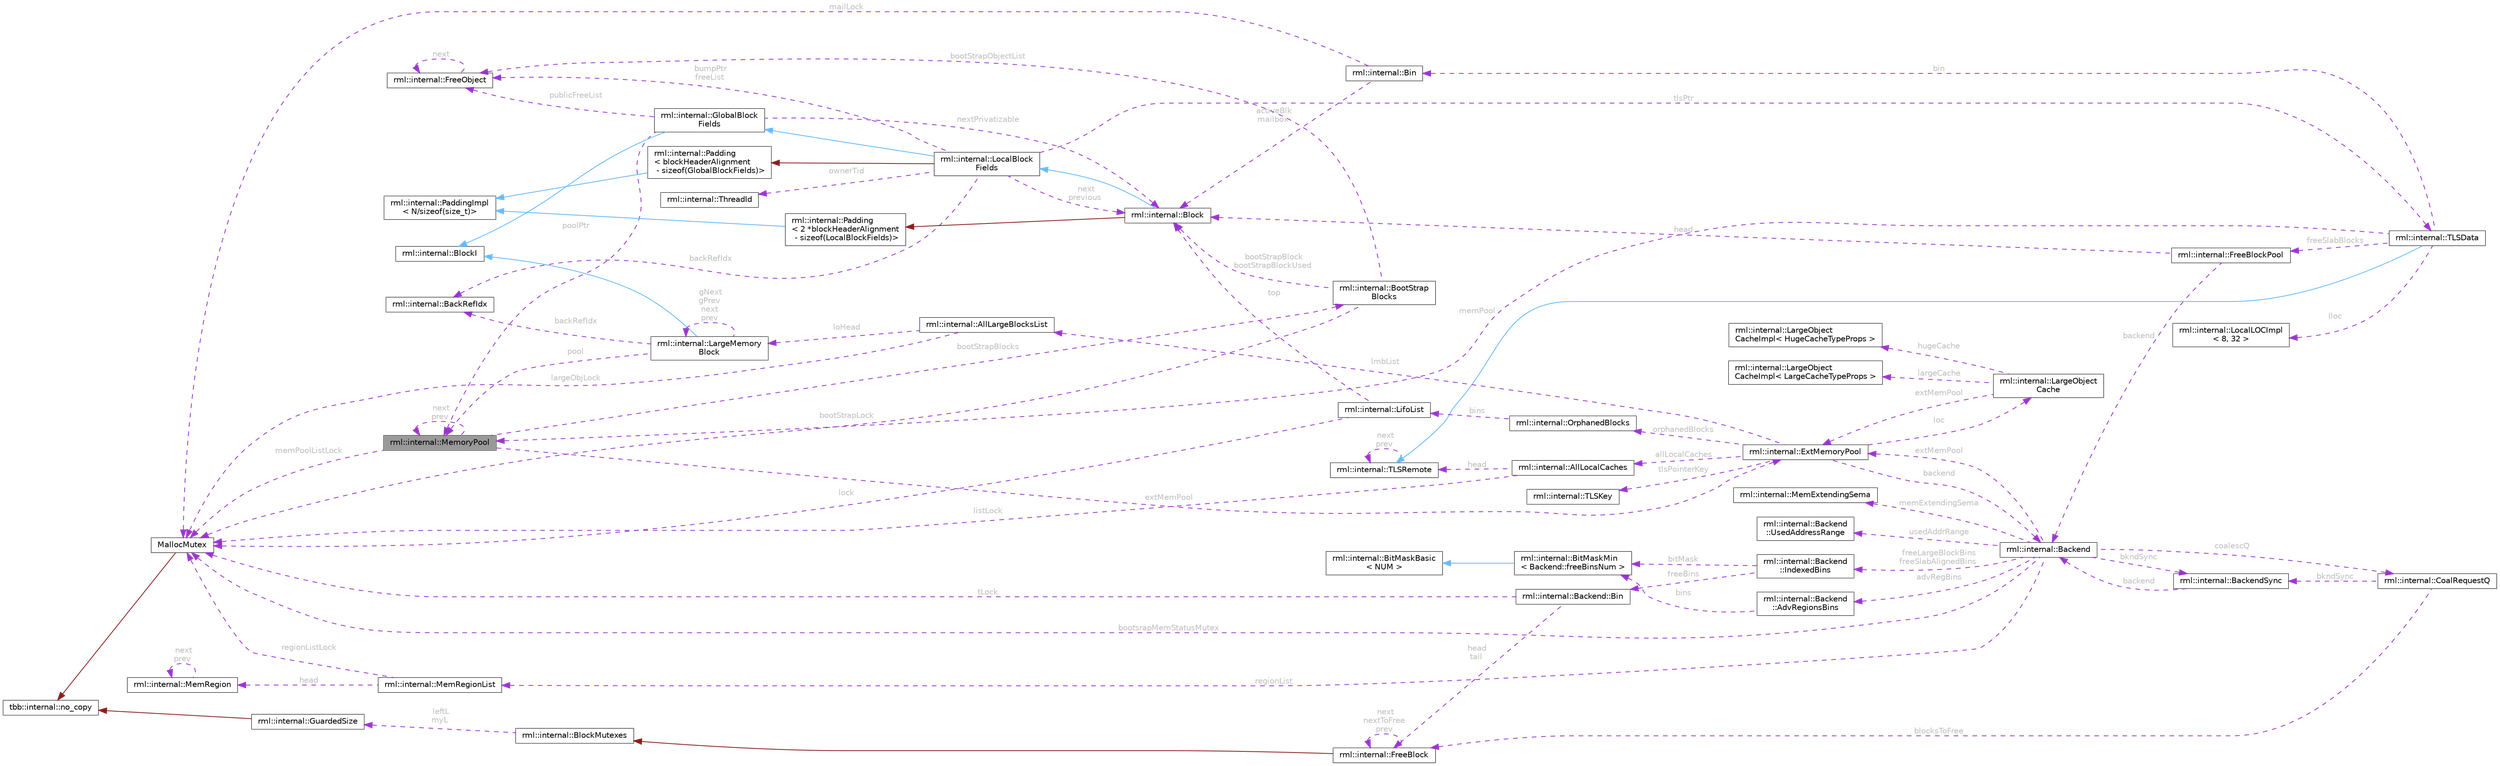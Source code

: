 digraph "rml::internal::MemoryPool"
{
 // LATEX_PDF_SIZE
  bgcolor="transparent";
  edge [fontname=Helvetica,fontsize=10,labelfontname=Helvetica,labelfontsize=10];
  node [fontname=Helvetica,fontsize=10,shape=box,height=0.2,width=0.4];
  rankdir="LR";
  Node1 [id="Node000001",label="rml::internal::MemoryPool",height=0.2,width=0.4,color="gray40", fillcolor="grey60", style="filled", fontcolor="black",tooltip=" "];
  Node2 -> Node1 [id="edge1_Node000001_Node000002",dir="back",color="darkorchid3",style="dashed",tooltip=" ",label=" memPoolListLock",fontcolor="grey" ];
  Node2 [id="Node000002",label="MallocMutex",height=0.2,width=0.4,color="gray40", fillcolor="white", style="filled",URL="$class_malloc_mutex.html",tooltip="Stripped down version of spin_mutex."];
  Node3 -> Node2 [id="edge2_Node000002_Node000003",dir="back",color="firebrick4",style="solid",tooltip=" "];
  Node3 [id="Node000003",label="tbb::internal::no_copy",height=0.2,width=0.4,color="gray40", fillcolor="white", style="filled",tooltip=" "];
  Node1 -> Node1 [id="edge3_Node000001_Node000001",dir="back",color="darkorchid3",style="dashed",tooltip=" ",label=" next\nprev",fontcolor="grey" ];
  Node4 -> Node1 [id="edge4_Node000001_Node000004",dir="back",color="darkorchid3",style="dashed",tooltip=" ",label=" extMemPool",fontcolor="grey" ];
  Node4 [id="Node000004",label="rml::internal::ExtMemoryPool",height=0.2,width=0.4,color="gray40", fillcolor="white", style="filled",URL="$structrml_1_1internal_1_1_ext_memory_pool.html",tooltip=" "];
  Node5 -> Node4 [id="edge5_Node000004_Node000005",dir="back",color="darkorchid3",style="dashed",tooltip=" ",label=" backend",fontcolor="grey" ];
  Node5 [id="Node000005",label="rml::internal::Backend",height=0.2,width=0.4,color="gray40", fillcolor="white", style="filled",URL="$classrml_1_1internal_1_1_backend.html",tooltip=" "];
  Node4 -> Node5 [id="edge6_Node000005_Node000004",dir="back",color="darkorchid3",style="dashed",tooltip=" ",label=" extMemPool",fontcolor="grey" ];
  Node6 -> Node5 [id="edge7_Node000005_Node000006",dir="back",color="darkorchid3",style="dashed",tooltip=" ",label=" regionList",fontcolor="grey" ];
  Node6 [id="Node000006",label="rml::internal::MemRegionList",height=0.2,width=0.4,color="gray40", fillcolor="white", style="filled",URL="$classrml_1_1internal_1_1_mem_region_list.html",tooltip=" "];
  Node2 -> Node6 [id="edge8_Node000006_Node000002",dir="back",color="darkorchid3",style="dashed",tooltip=" ",label=" regionListLock",fontcolor="grey" ];
  Node7 -> Node6 [id="edge9_Node000006_Node000007",dir="back",color="darkorchid3",style="dashed",tooltip=" ",label=" head",fontcolor="grey" ];
  Node7 [id="Node000007",label="rml::internal::MemRegion",height=0.2,width=0.4,color="gray40", fillcolor="white", style="filled",URL="$structrml_1_1internal_1_1_mem_region.html",tooltip=" "];
  Node7 -> Node7 [id="edge10_Node000007_Node000007",dir="back",color="darkorchid3",style="dashed",tooltip=" ",label=" next\nprev",fontcolor="grey" ];
  Node8 -> Node5 [id="edge11_Node000005_Node000008",dir="back",color="darkorchid3",style="dashed",tooltip=" ",label=" coalescQ",fontcolor="grey" ];
  Node8 [id="Node000008",label="rml::internal::CoalRequestQ",height=0.2,width=0.4,color="gray40", fillcolor="white", style="filled",URL="$classrml_1_1internal_1_1_coal_request_q.html",tooltip=" "];
  Node9 -> Node8 [id="edge12_Node000008_Node000009",dir="back",color="darkorchid3",style="dashed",tooltip=" ",label=" blocksToFree",fontcolor="grey" ];
  Node9 [id="Node000009",label="rml::internal::FreeBlock",height=0.2,width=0.4,color="gray40", fillcolor="white", style="filled",URL="$classrml_1_1internal_1_1_free_block.html",tooltip=" "];
  Node10 -> Node9 [id="edge13_Node000009_Node000010",dir="back",color="firebrick4",style="solid",tooltip=" "];
  Node10 [id="Node000010",label="rml::internal::BlockMutexes",height=0.2,width=0.4,color="gray40", fillcolor="white", style="filled",URL="$classrml_1_1internal_1_1_block_mutexes.html",tooltip=" "];
  Node11 -> Node10 [id="edge14_Node000010_Node000011",dir="back",color="darkorchid3",style="dashed",tooltip=" ",label=" leftL\nmyL",fontcolor="grey" ];
  Node11 [id="Node000011",label="rml::internal::GuardedSize",height=0.2,width=0.4,color="gray40", fillcolor="white", style="filled",URL="$classrml_1_1internal_1_1_guarded_size.html",tooltip=" "];
  Node3 -> Node11 [id="edge15_Node000011_Node000003",dir="back",color="firebrick4",style="solid",tooltip=" "];
  Node9 -> Node9 [id="edge16_Node000009_Node000009",dir="back",color="darkorchid3",style="dashed",tooltip=" ",label=" next\nnextToFree\nprev",fontcolor="grey" ];
  Node12 -> Node8 [id="edge17_Node000008_Node000012",dir="back",color="darkorchid3",style="dashed",tooltip=" ",label=" bkndSync",fontcolor="grey" ];
  Node12 [id="Node000012",label="rml::internal::BackendSync",height=0.2,width=0.4,color="gray40", fillcolor="white", style="filled",URL="$classrml_1_1internal_1_1_backend_sync.html",tooltip=" "];
  Node5 -> Node12 [id="edge18_Node000012_Node000005",dir="back",color="darkorchid3",style="dashed",tooltip=" ",label=" backend",fontcolor="grey" ];
  Node12 -> Node5 [id="edge19_Node000005_Node000012",dir="back",color="darkorchid3",style="dashed",tooltip=" ",label=" bkndSync",fontcolor="grey" ];
  Node13 -> Node5 [id="edge20_Node000005_Node000013",dir="back",color="darkorchid3",style="dashed",tooltip=" ",label=" memExtendingSema",fontcolor="grey" ];
  Node13 [id="Node000013",label="rml::internal::MemExtendingSema",height=0.2,width=0.4,color="gray40", fillcolor="white", style="filled",URL="$classrml_1_1internal_1_1_mem_extending_sema.html",tooltip=" "];
  Node14 -> Node5 [id="edge21_Node000005_Node000014",dir="back",color="darkorchid3",style="dashed",tooltip=" ",label=" usedAddrRange",fontcolor="grey" ];
  Node14 [id="Node000014",label="rml::internal::Backend\l::UsedAddressRange",height=0.2,width=0.4,color="gray40", fillcolor="white", style="filled",URL="$classrml_1_1internal_1_1_backend_1_1_used_address_range.html",tooltip=" "];
  Node2 -> Node5 [id="edge22_Node000005_Node000002",dir="back",color="darkorchid3",style="dashed",tooltip=" ",label=" bootsrapMemStatusMutex",fontcolor="grey" ];
  Node15 -> Node5 [id="edge23_Node000005_Node000015",dir="back",color="darkorchid3",style="dashed",tooltip=" ",label=" advRegBins",fontcolor="grey" ];
  Node15 [id="Node000015",label="rml::internal::Backend\l::AdvRegionsBins",height=0.2,width=0.4,color="gray40", fillcolor="white", style="filled",URL="$classrml_1_1internal_1_1_backend_1_1_adv_regions_bins.html",tooltip=" "];
  Node16 -> Node15 [id="edge24_Node000015_Node000016",dir="back",color="darkorchid3",style="dashed",tooltip=" ",label=" bins",fontcolor="grey" ];
  Node16 [id="Node000016",label="rml::internal::BitMaskMin\l\< Backend::freeBinsNum \>",height=0.2,width=0.4,color="gray40", fillcolor="white", style="filled",URL="$classrml_1_1internal_1_1_bit_mask_min.html",tooltip=" "];
  Node17 -> Node16 [id="edge25_Node000016_Node000017",dir="back",color="steelblue1",style="solid",tooltip=" "];
  Node17 [id="Node000017",label="rml::internal::BitMaskBasic\l\< NUM \>",height=0.2,width=0.4,color="gray40", fillcolor="white", style="filled",URL="$classrml_1_1internal_1_1_bit_mask_basic.html",tooltip=" "];
  Node18 -> Node5 [id="edge26_Node000005_Node000018",dir="back",color="darkorchid3",style="dashed",tooltip=" ",label=" freeLargeBlockBins\nfreeSlabAlignedBins",fontcolor="grey" ];
  Node18 [id="Node000018",label="rml::internal::Backend\l::IndexedBins",height=0.2,width=0.4,color="gray40", fillcolor="white", style="filled",URL="$classrml_1_1internal_1_1_backend_1_1_indexed_bins.html",tooltip=" "];
  Node16 -> Node18 [id="edge27_Node000018_Node000016",dir="back",color="darkorchid3",style="dashed",tooltip=" ",label=" bitMask",fontcolor="grey" ];
  Node19 -> Node18 [id="edge28_Node000018_Node000019",dir="back",color="darkorchid3",style="dashed",tooltip=" ",label=" freeBins",fontcolor="grey" ];
  Node19 [id="Node000019",label="rml::internal::Backend::Bin",height=0.2,width=0.4,color="gray40", fillcolor="white", style="filled",URL="$structrml_1_1internal_1_1_backend_1_1_bin.html",tooltip=" "];
  Node9 -> Node19 [id="edge29_Node000019_Node000009",dir="back",color="darkorchid3",style="dashed",tooltip=" ",label=" head\ntail",fontcolor="grey" ];
  Node2 -> Node19 [id="edge30_Node000019_Node000002",dir="back",color="darkorchid3",style="dashed",tooltip=" ",label=" tLock",fontcolor="grey" ];
  Node20 -> Node4 [id="edge31_Node000004_Node000020",dir="back",color="darkorchid3",style="dashed",tooltip=" ",label=" loc",fontcolor="grey" ];
  Node20 [id="Node000020",label="rml::internal::LargeObject\lCache",height=0.2,width=0.4,color="gray40", fillcolor="white", style="filled",URL="$classrml_1_1internal_1_1_large_object_cache.html",tooltip=" "];
  Node21 -> Node20 [id="edge32_Node000020_Node000021",dir="back",color="darkorchid3",style="dashed",tooltip=" ",label=" hugeCache",fontcolor="grey" ];
  Node21 [id="Node000021",label="rml::internal::LargeObject\lCacheImpl\< HugeCacheTypeProps \>",height=0.2,width=0.4,color="gray40", fillcolor="white", style="filled",URL="$classrml_1_1internal_1_1_large_object_cache_impl.html",tooltip=" "];
  Node22 -> Node20 [id="edge33_Node000020_Node000022",dir="back",color="darkorchid3",style="dashed",tooltip=" ",label=" largeCache",fontcolor="grey" ];
  Node22 [id="Node000022",label="rml::internal::LargeObject\lCacheImpl\< LargeCacheTypeProps \>",height=0.2,width=0.4,color="gray40", fillcolor="white", style="filled",URL="$classrml_1_1internal_1_1_large_object_cache_impl.html",tooltip=" "];
  Node4 -> Node20 [id="edge34_Node000020_Node000004",dir="back",color="darkorchid3",style="dashed",tooltip=" ",label=" extMemPool",fontcolor="grey" ];
  Node23 -> Node4 [id="edge35_Node000004_Node000023",dir="back",color="darkorchid3",style="dashed",tooltip=" ",label=" allLocalCaches",fontcolor="grey" ];
  Node23 [id="Node000023",label="rml::internal::AllLocalCaches",height=0.2,width=0.4,color="gray40", fillcolor="white", style="filled",URL="$classrml_1_1internal_1_1_all_local_caches.html",tooltip=" "];
  Node24 -> Node23 [id="edge36_Node000023_Node000024",dir="back",color="darkorchid3",style="dashed",tooltip=" ",label=" head",fontcolor="grey" ];
  Node24 [id="Node000024",label="rml::internal::TLSRemote",height=0.2,width=0.4,color="gray40", fillcolor="white", style="filled",URL="$structrml_1_1internal_1_1_t_l_s_remote.html",tooltip=" "];
  Node24 -> Node24 [id="edge37_Node000024_Node000024",dir="back",color="darkorchid3",style="dashed",tooltip=" ",label=" next\nprev",fontcolor="grey" ];
  Node2 -> Node23 [id="edge38_Node000023_Node000002",dir="back",color="darkorchid3",style="dashed",tooltip=" ",label=" listLock",fontcolor="grey" ];
  Node25 -> Node4 [id="edge39_Node000004_Node000025",dir="back",color="darkorchid3",style="dashed",tooltip=" ",label=" orphanedBlocks",fontcolor="grey" ];
  Node25 [id="Node000025",label="rml::internal::OrphanedBlocks",height=0.2,width=0.4,color="gray40", fillcolor="white", style="filled",URL="$classrml_1_1internal_1_1_orphaned_blocks.html",tooltip=" "];
  Node26 -> Node25 [id="edge40_Node000025_Node000026",dir="back",color="darkorchid3",style="dashed",tooltip=" ",label=" bins",fontcolor="grey" ];
  Node26 [id="Node000026",label="rml::internal::LifoList",height=0.2,width=0.4,color="gray40", fillcolor="white", style="filled",URL="$classrml_1_1internal_1_1_lifo_list.html",tooltip=" "];
  Node27 -> Node26 [id="edge41_Node000026_Node000027",dir="back",color="darkorchid3",style="dashed",tooltip=" ",label=" top",fontcolor="grey" ];
  Node27 [id="Node000027",label="rml::internal::Block",height=0.2,width=0.4,color="gray40", fillcolor="white", style="filled",URL="$classrml_1_1internal_1_1_block.html",tooltip=" "];
  Node28 -> Node27 [id="edge42_Node000027_Node000028",dir="back",color="steelblue1",style="solid",tooltip=" "];
  Node28 [id="Node000028",label="rml::internal::LocalBlock\lFields",height=0.2,width=0.4,color="gray40", fillcolor="white", style="filled",URL="$classrml_1_1internal_1_1_local_block_fields.html",tooltip=" "];
  Node29 -> Node28 [id="edge43_Node000028_Node000029",dir="back",color="steelblue1",style="solid",tooltip=" "];
  Node29 [id="Node000029",label="rml::internal::GlobalBlock\lFields",height=0.2,width=0.4,color="gray40", fillcolor="white", style="filled",URL="$classrml_1_1internal_1_1_global_block_fields.html",tooltip=" "];
  Node30 -> Node29 [id="edge44_Node000029_Node000030",dir="back",color="steelblue1",style="solid",tooltip=" "];
  Node30 [id="Node000030",label="rml::internal::BlockI",height=0.2,width=0.4,color="gray40", fillcolor="white", style="filled",URL="$classrml_1_1internal_1_1_block_i.html",tooltip=" "];
  Node31 -> Node29 [id="edge45_Node000029_Node000031",dir="back",color="darkorchid3",style="dashed",tooltip=" ",label=" publicFreeList",fontcolor="grey" ];
  Node31 [id="Node000031",label="rml::internal::FreeObject",height=0.2,width=0.4,color="gray40", fillcolor="white", style="filled",URL="$structrml_1_1internal_1_1_free_object.html",tooltip=" "];
  Node31 -> Node31 [id="edge46_Node000031_Node000031",dir="back",color="darkorchid3",style="dashed",tooltip=" ",label=" next",fontcolor="grey" ];
  Node27 -> Node29 [id="edge47_Node000029_Node000027",dir="back",color="darkorchid3",style="dashed",tooltip=" ",label=" nextPrivatizable",fontcolor="grey" ];
  Node1 -> Node29 [id="edge48_Node000029_Node000001",dir="back",color="darkorchid3",style="dashed",tooltip=" ",label=" poolPtr",fontcolor="grey" ];
  Node32 -> Node28 [id="edge49_Node000028_Node000032",dir="back",color="firebrick4",style="solid",tooltip=" "];
  Node32 [id="Node000032",label="rml::internal::Padding\l\< blockHeaderAlignment\l - sizeof(GlobalBlockFields)\>",height=0.2,width=0.4,color="gray40", fillcolor="white", style="filled",URL="$structrml_1_1internal_1_1_padding.html",tooltip=" "];
  Node33 -> Node32 [id="edge50_Node000032_Node000033",dir="back",color="steelblue1",style="solid",tooltip=" "];
  Node33 [id="Node000033",label="rml::internal::PaddingImpl\l\< N/sizeof(size_t)\>",height=0.2,width=0.4,color="gray40", fillcolor="white", style="filled",URL="$structrml_1_1internal_1_1_padding_impl.html",tooltip=" "];
  Node27 -> Node28 [id="edge51_Node000028_Node000027",dir="back",color="darkorchid3",style="dashed",tooltip=" ",label=" next\nprevious",fontcolor="grey" ];
  Node31 -> Node28 [id="edge52_Node000028_Node000031",dir="back",color="darkorchid3",style="dashed",tooltip=" ",label=" bumpPtr\nfreeList",fontcolor="grey" ];
  Node34 -> Node28 [id="edge53_Node000028_Node000034",dir="back",color="darkorchid3",style="dashed",tooltip=" ",label=" tlsPtr",fontcolor="grey" ];
  Node34 [id="Node000034",label="rml::internal::TLSData",height=0.2,width=0.4,color="gray40", fillcolor="white", style="filled",URL="$classrml_1_1internal_1_1_t_l_s_data.html",tooltip=" "];
  Node24 -> Node34 [id="edge54_Node000034_Node000024",dir="back",color="steelblue1",style="solid",tooltip=" "];
  Node1 -> Node34 [id="edge55_Node000034_Node000001",dir="back",color="darkorchid3",style="dashed",tooltip=" ",label=" memPool",fontcolor="grey" ];
  Node35 -> Node34 [id="edge56_Node000034_Node000035",dir="back",color="darkorchid3",style="dashed",tooltip=" ",label=" bin",fontcolor="grey" ];
  Node35 [id="Node000035",label="rml::internal::Bin",height=0.2,width=0.4,color="gray40", fillcolor="white", style="filled",URL="$classrml_1_1internal_1_1_bin.html",tooltip=" "];
  Node27 -> Node35 [id="edge57_Node000035_Node000027",dir="back",color="darkorchid3",style="dashed",tooltip=" ",label=" activeBlk\nmailbox",fontcolor="grey" ];
  Node2 -> Node35 [id="edge58_Node000035_Node000002",dir="back",color="darkorchid3",style="dashed",tooltip=" ",label=" mailLock",fontcolor="grey" ];
  Node36 -> Node34 [id="edge59_Node000034_Node000036",dir="back",color="darkorchid3",style="dashed",tooltip=" ",label=" freeSlabBlocks",fontcolor="grey" ];
  Node36 [id="Node000036",label="rml::internal::FreeBlockPool",height=0.2,width=0.4,color="gray40", fillcolor="white", style="filled",URL="$classrml_1_1internal_1_1_free_block_pool.html",tooltip=" "];
  Node27 -> Node36 [id="edge60_Node000036_Node000027",dir="back",color="darkorchid3",style="dashed",tooltip=" ",label=" head",fontcolor="grey" ];
  Node5 -> Node36 [id="edge61_Node000036_Node000005",dir="back",color="darkorchid3",style="dashed",tooltip=" ",label=" backend",fontcolor="grey" ];
  Node37 -> Node34 [id="edge62_Node000034_Node000037",dir="back",color="darkorchid3",style="dashed",tooltip=" ",label=" lloc",fontcolor="grey" ];
  Node37 [id="Node000037",label="rml::internal::LocalLOCImpl\l\< 8, 32 \>",height=0.2,width=0.4,color="gray40", fillcolor="white", style="filled",URL="$classrml_1_1internal_1_1_local_l_o_c_impl.html",tooltip=" "];
  Node38 -> Node28 [id="edge63_Node000028_Node000038",dir="back",color="darkorchid3",style="dashed",tooltip=" ",label=" ownerTid",fontcolor="grey" ];
  Node38 [id="Node000038",label="rml::internal::ThreadId",height=0.2,width=0.4,color="gray40", fillcolor="white", style="filled",URL="$classrml_1_1internal_1_1_thread_id.html",tooltip=" "];
  Node39 -> Node28 [id="edge64_Node000028_Node000039",dir="back",color="darkorchid3",style="dashed",tooltip=" ",label=" backRefIdx",fontcolor="grey" ];
  Node39 [id="Node000039",label="rml::internal::BackRefIdx",height=0.2,width=0.4,color="gray40", fillcolor="white", style="filled",URL="$classrml_1_1internal_1_1_back_ref_idx.html",tooltip=" "];
  Node40 -> Node27 [id="edge65_Node000027_Node000040",dir="back",color="firebrick4",style="solid",tooltip=" "];
  Node40 [id="Node000040",label="rml::internal::Padding\l\< 2 *blockHeaderAlignment\l - sizeof(LocalBlockFields)\>",height=0.2,width=0.4,color="gray40", fillcolor="white", style="filled",URL="$structrml_1_1internal_1_1_padding.html",tooltip=" "];
  Node33 -> Node40 [id="edge66_Node000040_Node000033",dir="back",color="steelblue1",style="solid",tooltip=" "];
  Node2 -> Node26 [id="edge67_Node000026_Node000002",dir="back",color="darkorchid3",style="dashed",tooltip=" ",label=" lock",fontcolor="grey" ];
  Node41 -> Node4 [id="edge68_Node000004_Node000041",dir="back",color="darkorchid3",style="dashed",tooltip=" ",label=" lmbList",fontcolor="grey" ];
  Node41 [id="Node000041",label="rml::internal::AllLargeBlocksList",height=0.2,width=0.4,color="gray40", fillcolor="white", style="filled",URL="$classrml_1_1internal_1_1_all_large_blocks_list.html",tooltip=" "];
  Node2 -> Node41 [id="edge69_Node000041_Node000002",dir="back",color="darkorchid3",style="dashed",tooltip=" ",label=" largeObjLock",fontcolor="grey" ];
  Node42 -> Node41 [id="edge70_Node000041_Node000042",dir="back",color="darkorchid3",style="dashed",tooltip=" ",label=" loHead",fontcolor="grey" ];
  Node42 [id="Node000042",label="rml::internal::LargeMemory\lBlock",height=0.2,width=0.4,color="gray40", fillcolor="white", style="filled",URL="$structrml_1_1internal_1_1_large_memory_block.html",tooltip=" "];
  Node30 -> Node42 [id="edge71_Node000042_Node000030",dir="back",color="steelblue1",style="solid",tooltip=" "];
  Node1 -> Node42 [id="edge72_Node000042_Node000001",dir="back",color="darkorchid3",style="dashed",tooltip=" ",label=" pool",fontcolor="grey" ];
  Node42 -> Node42 [id="edge73_Node000042_Node000042",dir="back",color="darkorchid3",style="dashed",tooltip=" ",label=" gNext\ngPrev\nnext\nprev",fontcolor="grey" ];
  Node39 -> Node42 [id="edge74_Node000042_Node000039",dir="back",color="darkorchid3",style="dashed",tooltip=" ",label=" backRefIdx",fontcolor="grey" ];
  Node43 -> Node4 [id="edge75_Node000004_Node000043",dir="back",color="darkorchid3",style="dashed",tooltip=" ",label=" tlsPointerKey",fontcolor="grey" ];
  Node43 [id="Node000043",label="rml::internal::TLSKey",height=0.2,width=0.4,color="gray40", fillcolor="white", style="filled",URL="$classrml_1_1internal_1_1_t_l_s_key.html",tooltip=" "];
  Node44 -> Node1 [id="edge76_Node000001_Node000044",dir="back",color="darkorchid3",style="dashed",tooltip=" ",label=" bootStrapBlocks",fontcolor="grey" ];
  Node44 [id="Node000044",label="rml::internal::BootStrap\lBlocks",height=0.2,width=0.4,color="gray40", fillcolor="white", style="filled",URL="$classrml_1_1internal_1_1_boot_strap_blocks.html",tooltip=" "];
  Node2 -> Node44 [id="edge77_Node000044_Node000002",dir="back",color="darkorchid3",style="dashed",tooltip=" ",label=" bootStrapLock",fontcolor="grey" ];
  Node27 -> Node44 [id="edge78_Node000044_Node000027",dir="back",color="darkorchid3",style="dashed",tooltip=" ",label=" bootStrapBlock\nbootStrapBlockUsed",fontcolor="grey" ];
  Node31 -> Node44 [id="edge79_Node000044_Node000031",dir="back",color="darkorchid3",style="dashed",tooltip=" ",label=" bootStrapObjectList",fontcolor="grey" ];
}
